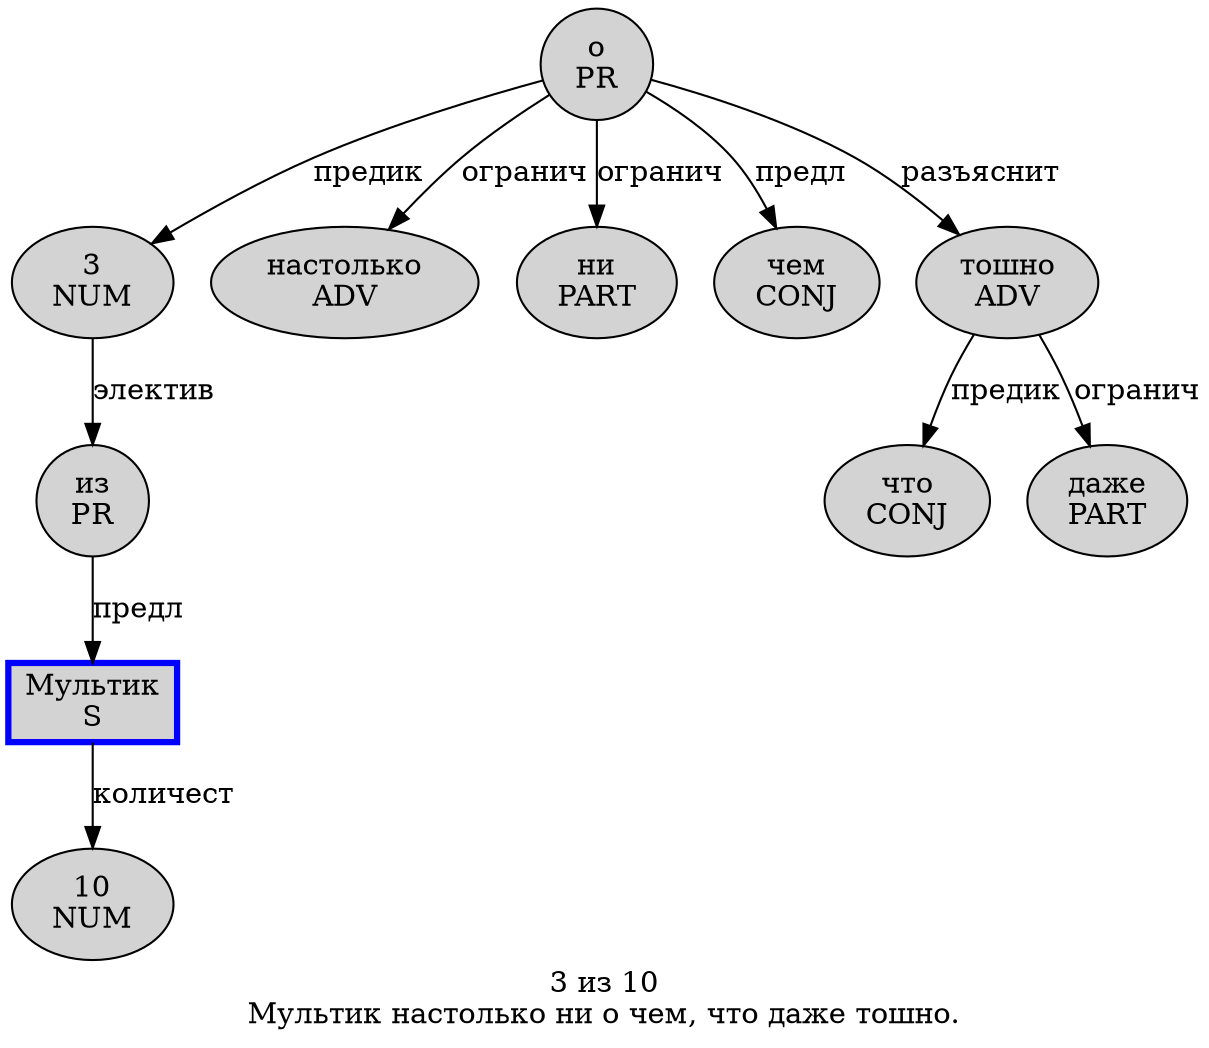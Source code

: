 digraph SENTENCE_2931 {
	graph [label="3 из 10
Мультик настолько ни о чем, что даже тошно."]
	node [style=filled]
		0 [label="3
NUM" color="" fillcolor=lightgray penwidth=1 shape=ellipse]
		1 [label="из
PR" color="" fillcolor=lightgray penwidth=1 shape=ellipse]
		2 [label="10
NUM" color="" fillcolor=lightgray penwidth=1 shape=ellipse]
		3 [label="Мультик
S" color=blue fillcolor=lightgray penwidth=3 shape=box]
		4 [label="настолько
ADV" color="" fillcolor=lightgray penwidth=1 shape=ellipse]
		5 [label="ни
PART" color="" fillcolor=lightgray penwidth=1 shape=ellipse]
		6 [label="о
PR" color="" fillcolor=lightgray penwidth=1 shape=ellipse]
		7 [label="чем
CONJ" color="" fillcolor=lightgray penwidth=1 shape=ellipse]
		9 [label="что
CONJ" color="" fillcolor=lightgray penwidth=1 shape=ellipse]
		10 [label="даже
PART" color="" fillcolor=lightgray penwidth=1 shape=ellipse]
		11 [label="тошно
ADV" color="" fillcolor=lightgray penwidth=1 shape=ellipse]
			3 -> 2 [label="количест"]
			6 -> 0 [label="предик"]
			6 -> 4 [label="огранич"]
			6 -> 5 [label="огранич"]
			6 -> 7 [label="предл"]
			6 -> 11 [label="разъяснит"]
			0 -> 1 [label="электив"]
			1 -> 3 [label="предл"]
			11 -> 9 [label="предик"]
			11 -> 10 [label="огранич"]
}
